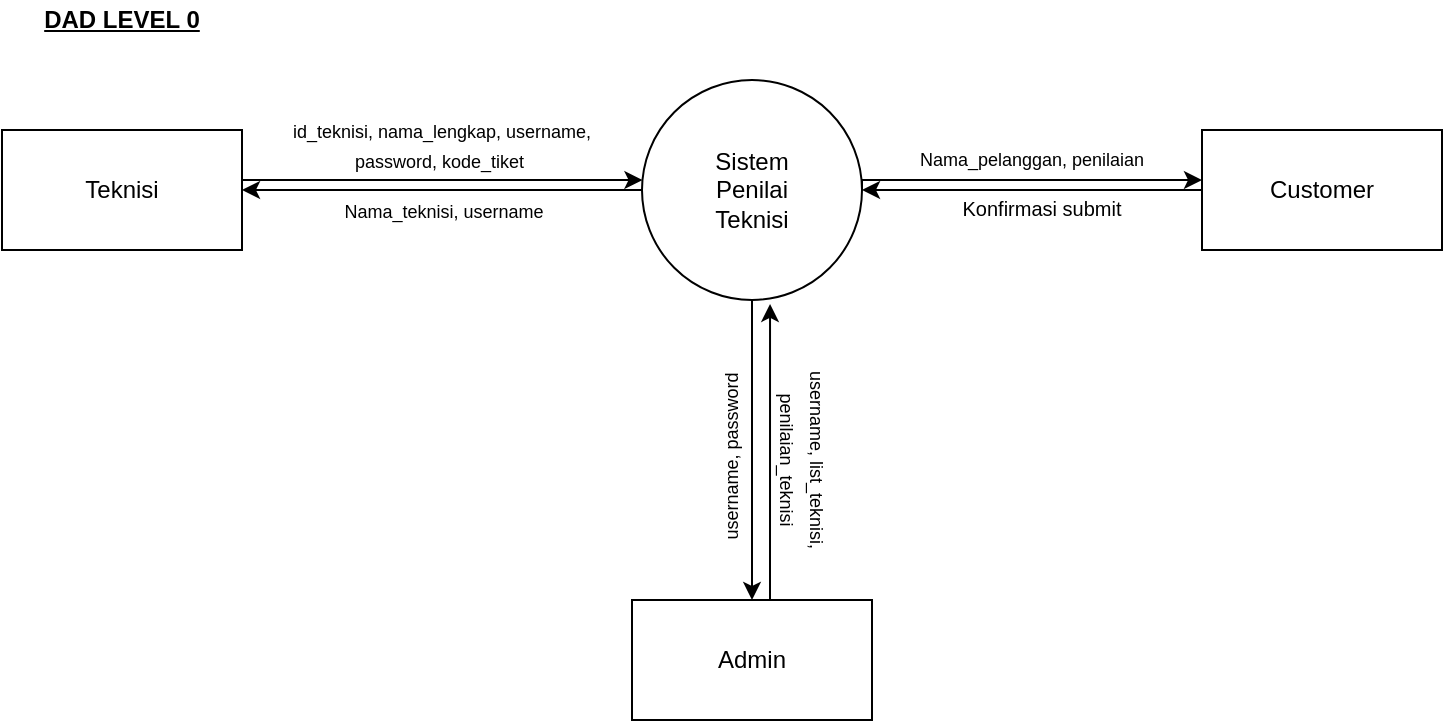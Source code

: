 <mxfile version="10.8.7" type="github"><diagram id="nFHLxodMXRhL3VaO26BR" name="Page-1"><mxGraphModel dx="840" dy="473" grid="1" gridSize="10" guides="1" tooltips="1" connect="1" arrows="1" fold="1" page="1" pageScale="1" pageWidth="850" pageHeight="1100" math="0" shadow="0"><root><mxCell id="0"/><mxCell id="1" parent="0"/><mxCell id="byUMXDddWqb6AUSJZNgM-6" style="edgeStyle=orthogonalEdgeStyle;rounded=0;orthogonalLoop=1;jettySize=auto;html=1;exitX=0;exitY=0.5;exitDx=0;exitDy=0;entryX=1;entryY=0.5;entryDx=0;entryDy=0;" edge="1" parent="1" source="byUMXDddWqb6AUSJZNgM-1" target="byUMXDddWqb6AUSJZNgM-2"><mxGeometry relative="1" as="geometry"><mxPoint x="210" y="215" as="targetPoint"/></mxGeometry></mxCell><mxCell id="byUMXDddWqb6AUSJZNgM-7" style="edgeStyle=orthogonalEdgeStyle;rounded=0;orthogonalLoop=1;jettySize=auto;html=1;exitX=1;exitY=0.5;exitDx=0;exitDy=0;" edge="1" parent="1" source="byUMXDddWqb6AUSJZNgM-1" target="byUMXDddWqb6AUSJZNgM-3"><mxGeometry relative="1" as="geometry"><Array as="points"><mxPoint x="460" y="210"/></Array></mxGeometry></mxCell><mxCell id="byUMXDddWqb6AUSJZNgM-9" style="edgeStyle=orthogonalEdgeStyle;rounded=0;orthogonalLoop=1;jettySize=auto;html=1;exitX=0.5;exitY=1;exitDx=0;exitDy=0;entryX=0.5;entryY=0;entryDx=0;entryDy=0;" edge="1" parent="1" source="byUMXDddWqb6AUSJZNgM-1" target="byUMXDddWqb6AUSJZNgM-4"><mxGeometry relative="1" as="geometry"><Array as="points"><mxPoint x="405" y="360"/><mxPoint x="405" y="360"/></Array></mxGeometry></mxCell><mxCell id="byUMXDddWqb6AUSJZNgM-1" value="Sistem&lt;br&gt;Penilai&lt;br&gt;Teknisi&lt;br&gt;" style="ellipse;whiteSpace=wrap;html=1;aspect=fixed;" vertex="1" parent="1"><mxGeometry x="350" y="160" width="110" height="110" as="geometry"/></mxCell><mxCell id="byUMXDddWqb6AUSJZNgM-5" style="edgeStyle=orthogonalEdgeStyle;rounded=0;orthogonalLoop=1;jettySize=auto;html=1;exitX=1;exitY=0.5;exitDx=0;exitDy=0;" edge="1" parent="1" source="byUMXDddWqb6AUSJZNgM-2" target="byUMXDddWqb6AUSJZNgM-1"><mxGeometry relative="1" as="geometry"><Array as="points"><mxPoint x="150" y="210"/></Array></mxGeometry></mxCell><mxCell id="byUMXDddWqb6AUSJZNgM-2" value="Teknisi" style="rounded=0;whiteSpace=wrap;html=1;" vertex="1" parent="1"><mxGeometry x="30" y="185" width="120" height="60" as="geometry"/></mxCell><mxCell id="byUMXDddWqb6AUSJZNgM-8" style="edgeStyle=orthogonalEdgeStyle;rounded=0;orthogonalLoop=1;jettySize=auto;html=1;exitX=0;exitY=0.5;exitDx=0;exitDy=0;" edge="1" parent="1" source="byUMXDddWqb6AUSJZNgM-3"><mxGeometry relative="1" as="geometry"><mxPoint x="460" y="215" as="targetPoint"/></mxGeometry></mxCell><mxCell id="byUMXDddWqb6AUSJZNgM-3" value="Customer" style="rounded=0;whiteSpace=wrap;html=1;" vertex="1" parent="1"><mxGeometry x="630" y="185" width="120" height="60" as="geometry"/></mxCell><mxCell id="byUMXDddWqb6AUSJZNgM-10" style="edgeStyle=orthogonalEdgeStyle;rounded=0;orthogonalLoop=1;jettySize=auto;html=1;exitX=0.75;exitY=0;exitDx=0;exitDy=0;entryX=0.582;entryY=1.018;entryDx=0;entryDy=0;entryPerimeter=0;" edge="1" parent="1" source="byUMXDddWqb6AUSJZNgM-4" target="byUMXDddWqb6AUSJZNgM-1"><mxGeometry relative="1" as="geometry"><Array as="points"><mxPoint x="414" y="420"/></Array></mxGeometry></mxCell><mxCell id="byUMXDddWqb6AUSJZNgM-4" value="Admin" style="rounded=0;whiteSpace=wrap;html=1;" vertex="1" parent="1"><mxGeometry x="345" y="420" width="120" height="60" as="geometry"/></mxCell><mxCell id="byUMXDddWqb6AUSJZNgM-11" value="&lt;font style=&quot;font-size: 9px&quot;&gt;id_teknisi, nama_lengkap, username, password, kode_tiket&amp;nbsp;&lt;/font&gt;" style="text;html=1;strokeColor=none;fillColor=none;align=center;verticalAlign=middle;whiteSpace=wrap;rounded=0;" vertex="1" parent="1"><mxGeometry x="163" y="182" width="174" height="20" as="geometry"/></mxCell><mxCell id="byUMXDddWqb6AUSJZNgM-13" value="&lt;font style=&quot;font-size: 9px&quot;&gt;Nama_teknisi, username&lt;/font&gt;" style="text;html=1;strokeColor=none;fillColor=none;align=center;verticalAlign=middle;whiteSpace=wrap;rounded=0;" vertex="1" parent="1"><mxGeometry x="164" y="215" width="174" height="20" as="geometry"/></mxCell><mxCell id="byUMXDddWqb6AUSJZNgM-14" value="&lt;font style=&quot;font-size: 9px&quot;&gt;Nama_pelanggan, penilaian&lt;/font&gt;" style="text;html=1;strokeColor=none;fillColor=none;align=center;verticalAlign=middle;whiteSpace=wrap;rounded=0;" vertex="1" parent="1"><mxGeometry x="458" y="189" width="174" height="20" as="geometry"/></mxCell><mxCell id="byUMXDddWqb6AUSJZNgM-15" value="&lt;font size=&quot;1&quot;&gt;Konfirmasi submit&lt;/font&gt;" style="text;html=1;strokeColor=none;fillColor=none;align=center;verticalAlign=middle;whiteSpace=wrap;rounded=0;" vertex="1" parent="1"><mxGeometry x="463" y="214" width="174" height="20" as="geometry"/></mxCell><mxCell id="byUMXDddWqb6AUSJZNgM-16" value="&lt;font style=&quot;font-size: 9px&quot;&gt;username, password&lt;/font&gt;" style="text;html=1;strokeColor=none;fillColor=none;align=center;verticalAlign=middle;whiteSpace=wrap;rounded=0;rotation=-90;" vertex="1" parent="1"><mxGeometry x="307" y="338" width="174" height="20" as="geometry"/></mxCell><mxCell id="byUMXDddWqb6AUSJZNgM-17" value="&lt;font style=&quot;font-size: 9px&quot;&gt;username, list_teknisi, penilaian_teknisi&lt;/font&gt;" style="text;html=1;strokeColor=none;fillColor=none;align=center;verticalAlign=middle;whiteSpace=wrap;rounded=0;rotation=90;" vertex="1" parent="1"><mxGeometry x="352" y="340" width="158" height="20" as="geometry"/></mxCell><mxCell id="byUMXDddWqb6AUSJZNgM-18" value="&lt;b&gt;&lt;u&gt;DAD LEVEL 0&lt;/u&gt;&lt;/b&gt;" style="text;html=1;strokeColor=none;fillColor=none;align=center;verticalAlign=middle;whiteSpace=wrap;rounded=0;" vertex="1" parent="1"><mxGeometry x="40" y="120" width="100" height="20" as="geometry"/></mxCell></root></mxGraphModel></diagram></mxfile>
